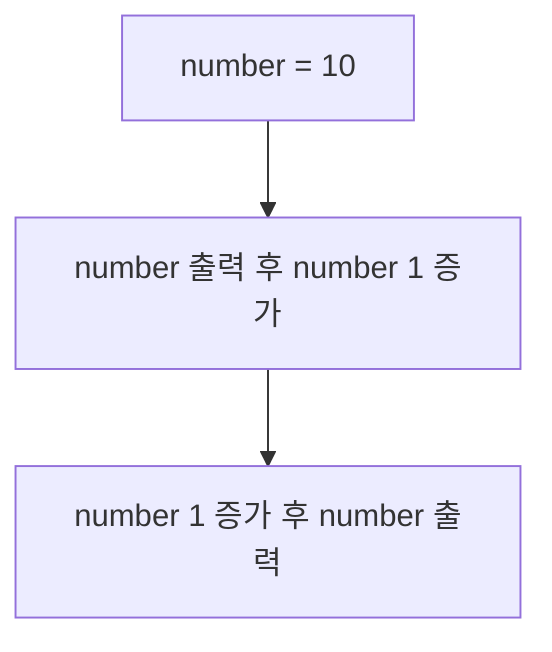 graph TD
    A[number = 10]
    A --> B[number 출력 후 number 1 증가]
    B --> C[number 1 증가 후 number 출력]